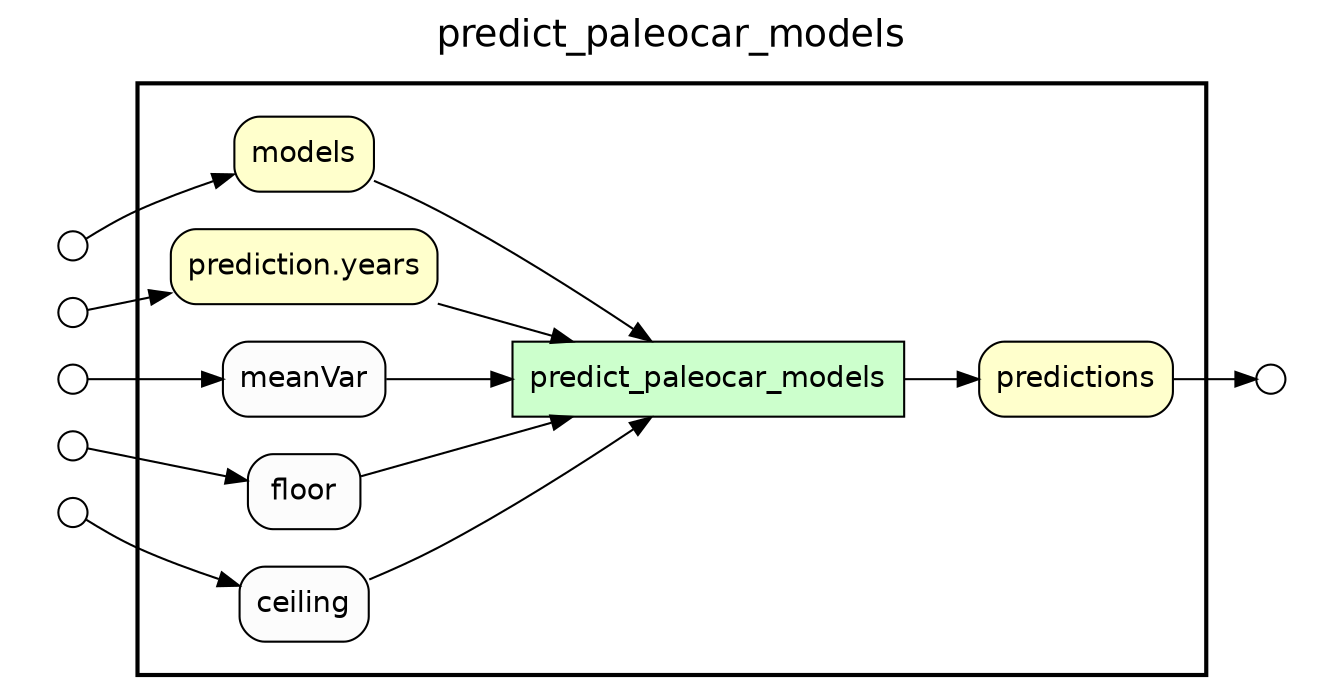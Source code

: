 digraph Workflow {
rankdir=LR
fontname=Helvetica; fontsize=18; labelloc=t
label=predict_paleocar_models
subgraph cluster_workflow_box_outer { label=""; color=black; penwidth=2
subgraph cluster_workflow_box_inner { label=""; penwidth=0
node[shape=box style=filled fillcolor="#CCFFCC" peripheries=1 fontname=Helvetica]
predict_paleocar_models
node[shape=box style="rounded,filled" fillcolor="#FFFFCC" peripheries=1 fontname=Helvetica]
predictions
models
"prediction.years"
node[shape=box style="rounded,filled" fillcolor="#FCFCFC" peripheries=1 fontname=Helvetica]
meanVar
floor
ceiling
predict_paleocar_models -> predictions
models -> predict_paleocar_models
"prediction.years" -> predict_paleocar_models
meanVar -> predict_paleocar_models
floor -> predict_paleocar_models
ceiling -> predict_paleocar_models
}}
subgraph cluster_input_ports_group_outer { label=""; penwidth=0
subgraph cluster_input_ports_group_inner { label=""; penwidth=0
node[shape=circle style="rounded,filled" fillcolor="#FFFFFF" peripheries=1 fontname=Helvetica width=0.2]
models_input_port [label=""]
"prediction.years_input_port" [label=""]
meanVar_input_port [label=""]
floor_input_port [label=""]
ceiling_input_port [label=""]
}}
subgraph cluster_output_ports_group_outer { label=""; penwidth=0
subgraph cluster_output_ports_group_inner { label=""; penwidth=0
node[shape=circle style="rounded,filled" fillcolor="#FFFFFF" peripheries=1 fontname=Helvetica width=0.2]
predictions_output_port [label=""]
}}
models_input_port -> models
"prediction.years_input_port" -> "prediction.years"
meanVar_input_port -> meanVar
floor_input_port -> floor
ceiling_input_port -> ceiling
predictions -> predictions_output_port
}
